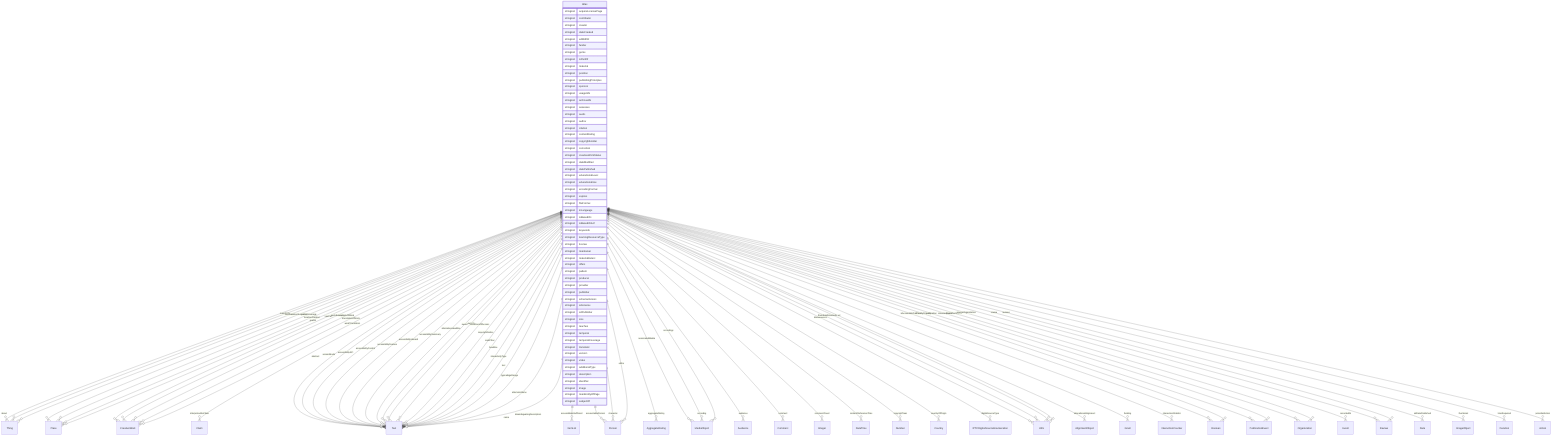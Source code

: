 erDiagram
Atlas {
    stringList acquireLicensePage  
    stringList contributor  
    stringList creator  
    stringList dateCreated  
    stringList editEIDR  
    stringList funder  
    stringList genre  
    stringList isPartOf  
    stringList material  
    stringList position  
    stringList publishingPrinciples  
    stringList sponsor  
    stringList usageInfo  
    stringList archivedAt  
    stringList assesses  
    stringList audio  
    stringList author  
    stringList citation  
    stringList contentRating  
    stringList copyrightHolder  
    stringList correction  
    stringList creativeWorkStatus  
    stringList dateModified  
    stringList datePublished  
    stringList educationalLevel  
    stringList educationalUse  
    stringList encodingFormat  
    stringList expires  
    stringList fileFormat  
    stringList inLanguage  
    stringList isBasedOn  
    stringList isBasedOnUrl  
    stringList keywords  
    stringList learningResourceType  
    stringList license  
    stringList maintainer  
    stringList materialExtent  
    stringList offers  
    stringList pattern  
    stringList producer  
    stringList provider  
    stringList publisher  
    stringList schemaVersion  
    stringList sdLicense  
    stringList sdPublisher  
    stringList size  
    stringList teaches  
    stringList temporal  
    stringList temporalCoverage  
    stringList translator  
    stringList version  
    stringList video  
    stringList additionalType  
    stringList description  
    stringList identifier  
    stringList image  
    stringList mainEntityOfPage  
    stringList subjectOf  
}

Atlas ||--}o Thing : "about"
Atlas ||--}o Place : "contentLocation"
Atlas ||--}o CreativeWork : "hasPart"
Atlas ||--}o Claim : "interpretedAsClaim"
Atlas ||--}o Thing : "mainEntity"
Atlas ||--}o Place : "spatialCoverage"
Atlas ||--}o CreativeWork : "workExample"
Atlas ||--}o Text : "abstract"
Atlas ||--}o Text : "accessMode"
Atlas ||--}o ItemList : "accessModeSufficient"
Atlas ||--}o Text : "accessibilityAPI"
Atlas ||--}o Text : "accessibilityControl"
Atlas ||--}o Text : "accessibilityFeature"
Atlas ||--}o Text : "accessibilityHazard"
Atlas ||--}o Text : "accessibilitySummary"
Atlas ||--}o Person : "accountablePerson"
Atlas ||--}o AggregateRating : "aggregateRating"
Atlas ||--}o Text : "alternativeHeadline"
Atlas ||--}o MediaObject : "associatedMedia"
Atlas ||--}o Audience : "audience"
Atlas ||--}o Text : "award"
Atlas ||--}o Text : "awards"
Atlas ||--}o Person : "character"
Atlas ||--}o Comment : "comment"
Atlas ||--}o Integer : "commentCount"
Atlas ||--}o Text : "conditionsOfAccess"
Atlas ||--}o DateTime : "contentReferenceTime"
Atlas ||--}o Text : "copyrightNotice"
Atlas ||--}o Number : "copyrightYear"
Atlas ||--}o Country : "countryOfOrigin"
Atlas ||--}o Text : "creditText"
Atlas ||--}o IPTCDigitalSourceEnumeration : "digitalSourceType"
Atlas ||--}o URL : "discussionUrl"
Atlas ||--}o Person : "editor"
Atlas ||--}o AlignmentObject : "educationalAlignment"
Atlas ||--}o MediaObject : "encoding"
Atlas ||--}o MediaObject : "encodings"
Atlas ||--}o CreativeWork : "exampleOfWork"
Atlas ||--}o Grant : "funding"
Atlas ||--}o Text : "headline"
Atlas ||--}o InteractionCounter : "interactionStatistic"
Atlas ||--}o Text : "interactivityType"
Atlas ||--}o Boolean : "isAccessibleForFree"
Atlas ||--}o Boolean : "isFamilyFriendly"
Atlas ||--}o Place : "locationCreated"
Atlas ||--}o Thing : "mentions"
Atlas ||--}o PublicationEvent : "publication"
Atlas ||--}o Organization : "publisherImprint"
Atlas ||--}o Event : "recordedAt"
Atlas ||--}o PublicationEvent : "releasedEvent"
Atlas ||--}o Review : "review"
Atlas ||--}o Review : "reviews"
Atlas ||--}o Date : "sdDatePublished"
Atlas ||--}o Organization : "sourceOrganization"
Atlas ||--}o Place : "spatial"
Atlas ||--}o Text : "text"
Atlas ||--}o ImageObject : "thumbnail"
Atlas ||--}o URL : "thumbnailUrl"
Atlas ||--}o Duration : "timeRequired"
Atlas ||--}o CreativeWork : "translationOfWork"
Atlas ||--}o Text : "typicalAgeRange"
Atlas ||--}o CreativeWork : "workTranslation"
Atlas ||--}o Text : "alternateName"
Atlas ||--}o Text : "disambiguatingDescription"
Atlas ||--}o Text : "name"
Atlas ||--}o URL : "sameAs"
Atlas ||--}o Action : "potentialAction"
Atlas ||--}o URL : "url"